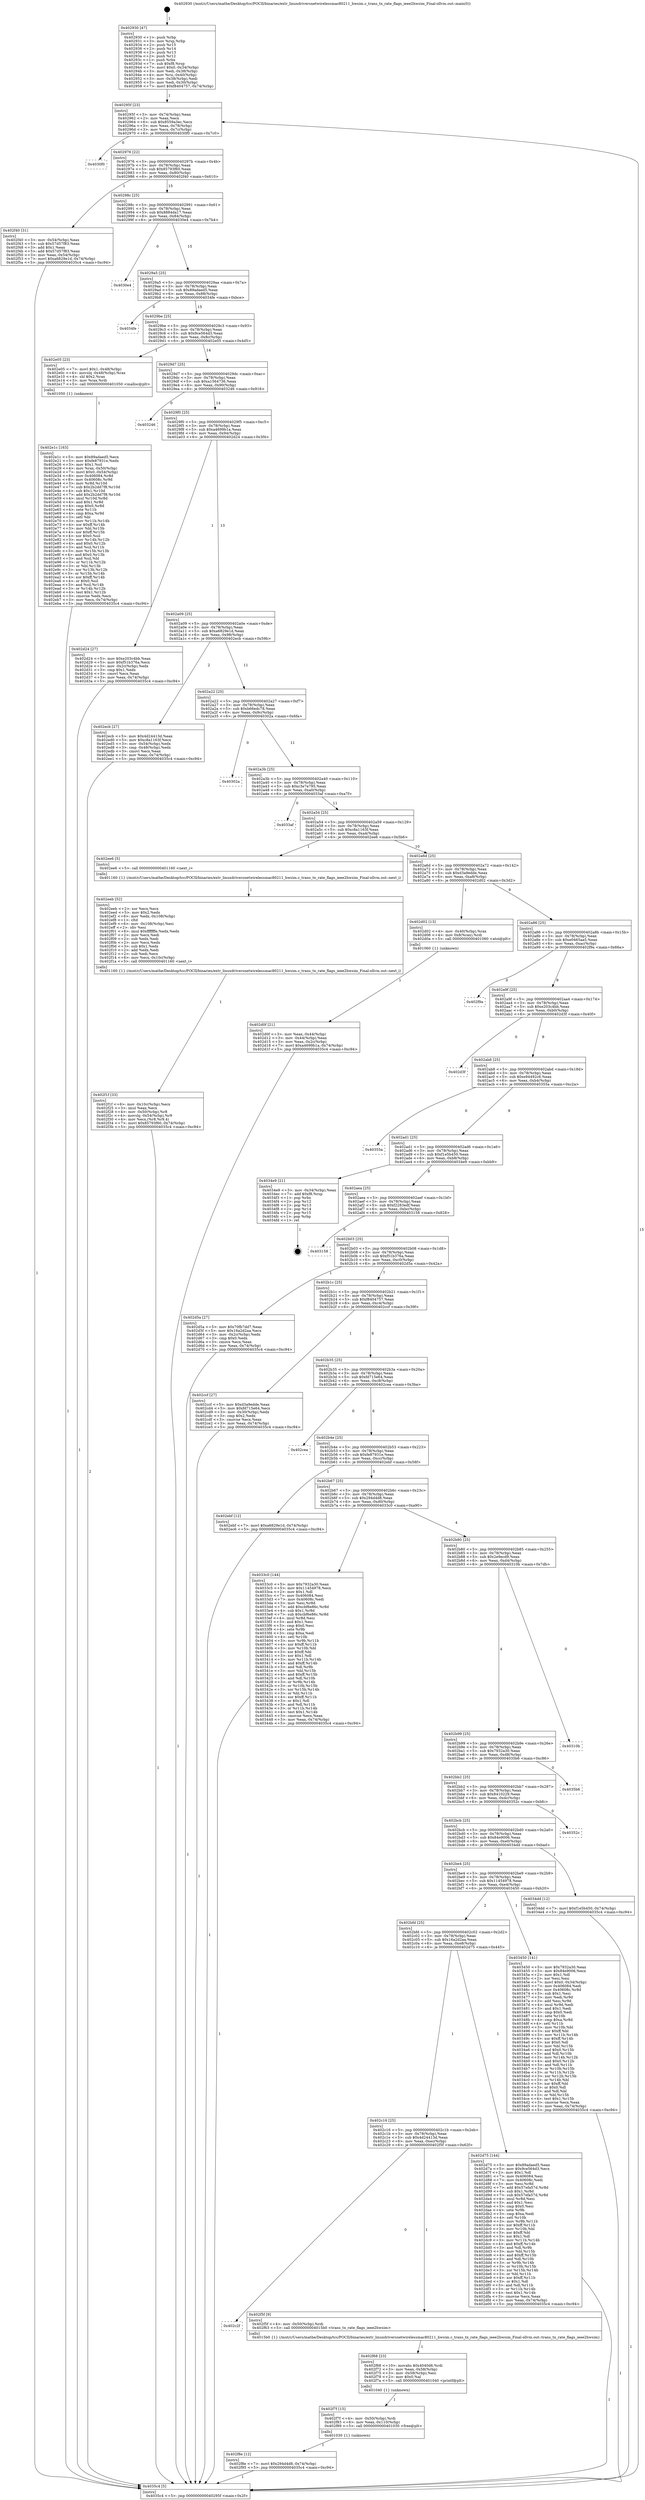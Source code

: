 digraph "0x402930" {
  label = "0x402930 (/mnt/c/Users/mathe/Desktop/tcc/POCII/binaries/extr_linuxdriversnetwirelessmac80211_hwsim.c_trans_tx_rate_flags_ieee2hwsim_Final-ollvm.out::main(0))"
  labelloc = "t"
  node[shape=record]

  Entry [label="",width=0.3,height=0.3,shape=circle,fillcolor=black,style=filled]
  "0x40295f" [label="{
     0x40295f [23]\l
     | [instrs]\l
     &nbsp;&nbsp;0x40295f \<+3\>: mov -0x74(%rbp),%eax\l
     &nbsp;&nbsp;0x402962 \<+2\>: mov %eax,%ecx\l
     &nbsp;&nbsp;0x402964 \<+6\>: sub $0x8559a3ec,%ecx\l
     &nbsp;&nbsp;0x40296a \<+3\>: mov %eax,-0x78(%rbp)\l
     &nbsp;&nbsp;0x40296d \<+3\>: mov %ecx,-0x7c(%rbp)\l
     &nbsp;&nbsp;0x402970 \<+6\>: je 00000000004030f0 \<main+0x7c0\>\l
  }"]
  "0x4030f0" [label="{
     0x4030f0\l
  }", style=dashed]
  "0x402976" [label="{
     0x402976 [22]\l
     | [instrs]\l
     &nbsp;&nbsp;0x402976 \<+5\>: jmp 000000000040297b \<main+0x4b\>\l
     &nbsp;&nbsp;0x40297b \<+3\>: mov -0x78(%rbp),%eax\l
     &nbsp;&nbsp;0x40297e \<+5\>: sub $0x85793f60,%eax\l
     &nbsp;&nbsp;0x402983 \<+3\>: mov %eax,-0x80(%rbp)\l
     &nbsp;&nbsp;0x402986 \<+6\>: je 0000000000402f40 \<main+0x610\>\l
  }"]
  Exit [label="",width=0.3,height=0.3,shape=circle,fillcolor=black,style=filled,peripheries=2]
  "0x402f40" [label="{
     0x402f40 [31]\l
     | [instrs]\l
     &nbsp;&nbsp;0x402f40 \<+3\>: mov -0x54(%rbp),%eax\l
     &nbsp;&nbsp;0x402f43 \<+5\>: sub $0x57d57f83,%eax\l
     &nbsp;&nbsp;0x402f48 \<+3\>: add $0x1,%eax\l
     &nbsp;&nbsp;0x402f4b \<+5\>: add $0x57d57f83,%eax\l
     &nbsp;&nbsp;0x402f50 \<+3\>: mov %eax,-0x54(%rbp)\l
     &nbsp;&nbsp;0x402f53 \<+7\>: movl $0xa6829e1d,-0x74(%rbp)\l
     &nbsp;&nbsp;0x402f5a \<+5\>: jmp 00000000004035c4 \<main+0xc94\>\l
  }"]
  "0x40298c" [label="{
     0x40298c [25]\l
     | [instrs]\l
     &nbsp;&nbsp;0x40298c \<+5\>: jmp 0000000000402991 \<main+0x61\>\l
     &nbsp;&nbsp;0x402991 \<+3\>: mov -0x78(%rbp),%eax\l
     &nbsp;&nbsp;0x402994 \<+5\>: sub $0x8884da17,%eax\l
     &nbsp;&nbsp;0x402999 \<+6\>: mov %eax,-0x84(%rbp)\l
     &nbsp;&nbsp;0x40299f \<+6\>: je 00000000004030e4 \<main+0x7b4\>\l
  }"]
  "0x402f8e" [label="{
     0x402f8e [12]\l
     | [instrs]\l
     &nbsp;&nbsp;0x402f8e \<+7\>: movl $0x294d4d8,-0x74(%rbp)\l
     &nbsp;&nbsp;0x402f95 \<+5\>: jmp 00000000004035c4 \<main+0xc94\>\l
  }"]
  "0x4030e4" [label="{
     0x4030e4\l
  }", style=dashed]
  "0x4029a5" [label="{
     0x4029a5 [25]\l
     | [instrs]\l
     &nbsp;&nbsp;0x4029a5 \<+5\>: jmp 00000000004029aa \<main+0x7a\>\l
     &nbsp;&nbsp;0x4029aa \<+3\>: mov -0x78(%rbp),%eax\l
     &nbsp;&nbsp;0x4029ad \<+5\>: sub $0x89adaed5,%eax\l
     &nbsp;&nbsp;0x4029b2 \<+6\>: mov %eax,-0x88(%rbp)\l
     &nbsp;&nbsp;0x4029b8 \<+6\>: je 00000000004034fe \<main+0xbce\>\l
  }"]
  "0x402f7f" [label="{
     0x402f7f [15]\l
     | [instrs]\l
     &nbsp;&nbsp;0x402f7f \<+4\>: mov -0x50(%rbp),%rdi\l
     &nbsp;&nbsp;0x402f83 \<+6\>: mov %eax,-0x110(%rbp)\l
     &nbsp;&nbsp;0x402f89 \<+5\>: call 0000000000401030 \<free@plt\>\l
     | [calls]\l
     &nbsp;&nbsp;0x401030 \{1\} (unknown)\l
  }"]
  "0x4034fe" [label="{
     0x4034fe\l
  }", style=dashed]
  "0x4029be" [label="{
     0x4029be [25]\l
     | [instrs]\l
     &nbsp;&nbsp;0x4029be \<+5\>: jmp 00000000004029c3 \<main+0x93\>\l
     &nbsp;&nbsp;0x4029c3 \<+3\>: mov -0x78(%rbp),%eax\l
     &nbsp;&nbsp;0x4029c6 \<+5\>: sub $0x9ce564d3,%eax\l
     &nbsp;&nbsp;0x4029cb \<+6\>: mov %eax,-0x8c(%rbp)\l
     &nbsp;&nbsp;0x4029d1 \<+6\>: je 0000000000402e05 \<main+0x4d5\>\l
  }"]
  "0x402f68" [label="{
     0x402f68 [23]\l
     | [instrs]\l
     &nbsp;&nbsp;0x402f68 \<+10\>: movabs $0x4040d6,%rdi\l
     &nbsp;&nbsp;0x402f72 \<+3\>: mov %eax,-0x58(%rbp)\l
     &nbsp;&nbsp;0x402f75 \<+3\>: mov -0x58(%rbp),%esi\l
     &nbsp;&nbsp;0x402f78 \<+2\>: mov $0x0,%al\l
     &nbsp;&nbsp;0x402f7a \<+5\>: call 0000000000401040 \<printf@plt\>\l
     | [calls]\l
     &nbsp;&nbsp;0x401040 \{1\} (unknown)\l
  }"]
  "0x402e05" [label="{
     0x402e05 [23]\l
     | [instrs]\l
     &nbsp;&nbsp;0x402e05 \<+7\>: movl $0x1,-0x48(%rbp)\l
     &nbsp;&nbsp;0x402e0c \<+4\>: movslq -0x48(%rbp),%rax\l
     &nbsp;&nbsp;0x402e10 \<+4\>: shl $0x2,%rax\l
     &nbsp;&nbsp;0x402e14 \<+3\>: mov %rax,%rdi\l
     &nbsp;&nbsp;0x402e17 \<+5\>: call 0000000000401050 \<malloc@plt\>\l
     | [calls]\l
     &nbsp;&nbsp;0x401050 \{1\} (unknown)\l
  }"]
  "0x4029d7" [label="{
     0x4029d7 [25]\l
     | [instrs]\l
     &nbsp;&nbsp;0x4029d7 \<+5\>: jmp 00000000004029dc \<main+0xac\>\l
     &nbsp;&nbsp;0x4029dc \<+3\>: mov -0x78(%rbp),%eax\l
     &nbsp;&nbsp;0x4029df \<+5\>: sub $0xa1564736,%eax\l
     &nbsp;&nbsp;0x4029e4 \<+6\>: mov %eax,-0x90(%rbp)\l
     &nbsp;&nbsp;0x4029ea \<+6\>: je 0000000000403246 \<main+0x916\>\l
  }"]
  "0x402c2f" [label="{
     0x402c2f\l
  }", style=dashed]
  "0x403246" [label="{
     0x403246\l
  }", style=dashed]
  "0x4029f0" [label="{
     0x4029f0 [25]\l
     | [instrs]\l
     &nbsp;&nbsp;0x4029f0 \<+5\>: jmp 00000000004029f5 \<main+0xc5\>\l
     &nbsp;&nbsp;0x4029f5 \<+3\>: mov -0x78(%rbp),%eax\l
     &nbsp;&nbsp;0x4029f8 \<+5\>: sub $0xa4699b1a,%eax\l
     &nbsp;&nbsp;0x4029fd \<+6\>: mov %eax,-0x94(%rbp)\l
     &nbsp;&nbsp;0x402a03 \<+6\>: je 0000000000402d24 \<main+0x3f4\>\l
  }"]
  "0x402f5f" [label="{
     0x402f5f [9]\l
     | [instrs]\l
     &nbsp;&nbsp;0x402f5f \<+4\>: mov -0x50(%rbp),%rdi\l
     &nbsp;&nbsp;0x402f63 \<+5\>: call 00000000004015b0 \<trans_tx_rate_flags_ieee2hwsim\>\l
     | [calls]\l
     &nbsp;&nbsp;0x4015b0 \{1\} (/mnt/c/Users/mathe/Desktop/tcc/POCII/binaries/extr_linuxdriversnetwirelessmac80211_hwsim.c_trans_tx_rate_flags_ieee2hwsim_Final-ollvm.out::trans_tx_rate_flags_ieee2hwsim)\l
  }"]
  "0x402d24" [label="{
     0x402d24 [27]\l
     | [instrs]\l
     &nbsp;&nbsp;0x402d24 \<+5\>: mov $0xe203c4bb,%eax\l
     &nbsp;&nbsp;0x402d29 \<+5\>: mov $0xf51b376a,%ecx\l
     &nbsp;&nbsp;0x402d2e \<+3\>: mov -0x2c(%rbp),%edx\l
     &nbsp;&nbsp;0x402d31 \<+3\>: cmp $0x1,%edx\l
     &nbsp;&nbsp;0x402d34 \<+3\>: cmovl %ecx,%eax\l
     &nbsp;&nbsp;0x402d37 \<+3\>: mov %eax,-0x74(%rbp)\l
     &nbsp;&nbsp;0x402d3a \<+5\>: jmp 00000000004035c4 \<main+0xc94\>\l
  }"]
  "0x402a09" [label="{
     0x402a09 [25]\l
     | [instrs]\l
     &nbsp;&nbsp;0x402a09 \<+5\>: jmp 0000000000402a0e \<main+0xde\>\l
     &nbsp;&nbsp;0x402a0e \<+3\>: mov -0x78(%rbp),%eax\l
     &nbsp;&nbsp;0x402a11 \<+5\>: sub $0xa6829e1d,%eax\l
     &nbsp;&nbsp;0x402a16 \<+6\>: mov %eax,-0x98(%rbp)\l
     &nbsp;&nbsp;0x402a1c \<+6\>: je 0000000000402ecb \<main+0x59b\>\l
  }"]
  "0x402f1f" [label="{
     0x402f1f [33]\l
     | [instrs]\l
     &nbsp;&nbsp;0x402f1f \<+6\>: mov -0x10c(%rbp),%ecx\l
     &nbsp;&nbsp;0x402f25 \<+3\>: imul %eax,%ecx\l
     &nbsp;&nbsp;0x402f28 \<+4\>: mov -0x50(%rbp),%r8\l
     &nbsp;&nbsp;0x402f2c \<+4\>: movslq -0x54(%rbp),%r9\l
     &nbsp;&nbsp;0x402f30 \<+4\>: mov %ecx,(%r8,%r9,4)\l
     &nbsp;&nbsp;0x402f34 \<+7\>: movl $0x85793f60,-0x74(%rbp)\l
     &nbsp;&nbsp;0x402f3b \<+5\>: jmp 00000000004035c4 \<main+0xc94\>\l
  }"]
  "0x402ecb" [label="{
     0x402ecb [27]\l
     | [instrs]\l
     &nbsp;&nbsp;0x402ecb \<+5\>: mov $0x4d24413d,%eax\l
     &nbsp;&nbsp;0x402ed0 \<+5\>: mov $0xc8a1163f,%ecx\l
     &nbsp;&nbsp;0x402ed5 \<+3\>: mov -0x54(%rbp),%edx\l
     &nbsp;&nbsp;0x402ed8 \<+3\>: cmp -0x48(%rbp),%edx\l
     &nbsp;&nbsp;0x402edb \<+3\>: cmovl %ecx,%eax\l
     &nbsp;&nbsp;0x402ede \<+3\>: mov %eax,-0x74(%rbp)\l
     &nbsp;&nbsp;0x402ee1 \<+5\>: jmp 00000000004035c4 \<main+0xc94\>\l
  }"]
  "0x402a22" [label="{
     0x402a22 [25]\l
     | [instrs]\l
     &nbsp;&nbsp;0x402a22 \<+5\>: jmp 0000000000402a27 \<main+0xf7\>\l
     &nbsp;&nbsp;0x402a27 \<+3\>: mov -0x78(%rbp),%eax\l
     &nbsp;&nbsp;0x402a2a \<+5\>: sub $0xb66edc78,%eax\l
     &nbsp;&nbsp;0x402a2f \<+6\>: mov %eax,-0x9c(%rbp)\l
     &nbsp;&nbsp;0x402a35 \<+6\>: je 000000000040302a \<main+0x6fa\>\l
  }"]
  "0x402eeb" [label="{
     0x402eeb [52]\l
     | [instrs]\l
     &nbsp;&nbsp;0x402eeb \<+2\>: xor %ecx,%ecx\l
     &nbsp;&nbsp;0x402eed \<+5\>: mov $0x2,%edx\l
     &nbsp;&nbsp;0x402ef2 \<+6\>: mov %edx,-0x108(%rbp)\l
     &nbsp;&nbsp;0x402ef8 \<+1\>: cltd\l
     &nbsp;&nbsp;0x402ef9 \<+6\>: mov -0x108(%rbp),%esi\l
     &nbsp;&nbsp;0x402eff \<+2\>: idiv %esi\l
     &nbsp;&nbsp;0x402f01 \<+6\>: imul $0xfffffffe,%edx,%edx\l
     &nbsp;&nbsp;0x402f07 \<+2\>: mov %ecx,%edi\l
     &nbsp;&nbsp;0x402f09 \<+2\>: sub %edx,%edi\l
     &nbsp;&nbsp;0x402f0b \<+2\>: mov %ecx,%edx\l
     &nbsp;&nbsp;0x402f0d \<+3\>: sub $0x1,%edx\l
     &nbsp;&nbsp;0x402f10 \<+2\>: add %edx,%edi\l
     &nbsp;&nbsp;0x402f12 \<+2\>: sub %edi,%ecx\l
     &nbsp;&nbsp;0x402f14 \<+6\>: mov %ecx,-0x10c(%rbp)\l
     &nbsp;&nbsp;0x402f1a \<+5\>: call 0000000000401160 \<next_i\>\l
     | [calls]\l
     &nbsp;&nbsp;0x401160 \{1\} (/mnt/c/Users/mathe/Desktop/tcc/POCII/binaries/extr_linuxdriversnetwirelessmac80211_hwsim.c_trans_tx_rate_flags_ieee2hwsim_Final-ollvm.out::next_i)\l
  }"]
  "0x40302a" [label="{
     0x40302a\l
  }", style=dashed]
  "0x402a3b" [label="{
     0x402a3b [25]\l
     | [instrs]\l
     &nbsp;&nbsp;0x402a3b \<+5\>: jmp 0000000000402a40 \<main+0x110\>\l
     &nbsp;&nbsp;0x402a40 \<+3\>: mov -0x78(%rbp),%eax\l
     &nbsp;&nbsp;0x402a43 \<+5\>: sub $0xc3e7e795,%eax\l
     &nbsp;&nbsp;0x402a48 \<+6\>: mov %eax,-0xa0(%rbp)\l
     &nbsp;&nbsp;0x402a4e \<+6\>: je 00000000004033af \<main+0xa7f\>\l
  }"]
  "0x402e1c" [label="{
     0x402e1c [163]\l
     | [instrs]\l
     &nbsp;&nbsp;0x402e1c \<+5\>: mov $0x89adaed5,%ecx\l
     &nbsp;&nbsp;0x402e21 \<+5\>: mov $0xfe87931e,%edx\l
     &nbsp;&nbsp;0x402e26 \<+3\>: mov $0x1,%sil\l
     &nbsp;&nbsp;0x402e29 \<+4\>: mov %rax,-0x50(%rbp)\l
     &nbsp;&nbsp;0x402e2d \<+7\>: movl $0x0,-0x54(%rbp)\l
     &nbsp;&nbsp;0x402e34 \<+8\>: mov 0x406084,%r8d\l
     &nbsp;&nbsp;0x402e3c \<+8\>: mov 0x40608c,%r9d\l
     &nbsp;&nbsp;0x402e44 \<+3\>: mov %r8d,%r10d\l
     &nbsp;&nbsp;0x402e47 \<+7\>: sub $0x2b2dd7f8,%r10d\l
     &nbsp;&nbsp;0x402e4e \<+4\>: sub $0x1,%r10d\l
     &nbsp;&nbsp;0x402e52 \<+7\>: add $0x2b2dd7f8,%r10d\l
     &nbsp;&nbsp;0x402e59 \<+4\>: imul %r10d,%r8d\l
     &nbsp;&nbsp;0x402e5d \<+4\>: and $0x1,%r8d\l
     &nbsp;&nbsp;0x402e61 \<+4\>: cmp $0x0,%r8d\l
     &nbsp;&nbsp;0x402e65 \<+4\>: sete %r11b\l
     &nbsp;&nbsp;0x402e69 \<+4\>: cmp $0xa,%r9d\l
     &nbsp;&nbsp;0x402e6d \<+3\>: setl %bl\l
     &nbsp;&nbsp;0x402e70 \<+3\>: mov %r11b,%r14b\l
     &nbsp;&nbsp;0x402e73 \<+4\>: xor $0xff,%r14b\l
     &nbsp;&nbsp;0x402e77 \<+3\>: mov %bl,%r15b\l
     &nbsp;&nbsp;0x402e7a \<+4\>: xor $0xff,%r15b\l
     &nbsp;&nbsp;0x402e7e \<+4\>: xor $0x0,%sil\l
     &nbsp;&nbsp;0x402e82 \<+3\>: mov %r14b,%r12b\l
     &nbsp;&nbsp;0x402e85 \<+4\>: and $0x0,%r12b\l
     &nbsp;&nbsp;0x402e89 \<+3\>: and %sil,%r11b\l
     &nbsp;&nbsp;0x402e8c \<+3\>: mov %r15b,%r13b\l
     &nbsp;&nbsp;0x402e8f \<+4\>: and $0x0,%r13b\l
     &nbsp;&nbsp;0x402e93 \<+3\>: and %sil,%bl\l
     &nbsp;&nbsp;0x402e96 \<+3\>: or %r11b,%r12b\l
     &nbsp;&nbsp;0x402e99 \<+3\>: or %bl,%r13b\l
     &nbsp;&nbsp;0x402e9c \<+3\>: xor %r13b,%r12b\l
     &nbsp;&nbsp;0x402e9f \<+3\>: or %r15b,%r14b\l
     &nbsp;&nbsp;0x402ea2 \<+4\>: xor $0xff,%r14b\l
     &nbsp;&nbsp;0x402ea6 \<+4\>: or $0x0,%sil\l
     &nbsp;&nbsp;0x402eaa \<+3\>: and %sil,%r14b\l
     &nbsp;&nbsp;0x402ead \<+3\>: or %r14b,%r12b\l
     &nbsp;&nbsp;0x402eb0 \<+4\>: test $0x1,%r12b\l
     &nbsp;&nbsp;0x402eb4 \<+3\>: cmovne %edx,%ecx\l
     &nbsp;&nbsp;0x402eb7 \<+3\>: mov %ecx,-0x74(%rbp)\l
     &nbsp;&nbsp;0x402eba \<+5\>: jmp 00000000004035c4 \<main+0xc94\>\l
  }"]
  "0x4033af" [label="{
     0x4033af\l
  }", style=dashed]
  "0x402a54" [label="{
     0x402a54 [25]\l
     | [instrs]\l
     &nbsp;&nbsp;0x402a54 \<+5\>: jmp 0000000000402a59 \<main+0x129\>\l
     &nbsp;&nbsp;0x402a59 \<+3\>: mov -0x78(%rbp),%eax\l
     &nbsp;&nbsp;0x402a5c \<+5\>: sub $0xc8a1163f,%eax\l
     &nbsp;&nbsp;0x402a61 \<+6\>: mov %eax,-0xa4(%rbp)\l
     &nbsp;&nbsp;0x402a67 \<+6\>: je 0000000000402ee6 \<main+0x5b6\>\l
  }"]
  "0x402c16" [label="{
     0x402c16 [25]\l
     | [instrs]\l
     &nbsp;&nbsp;0x402c16 \<+5\>: jmp 0000000000402c1b \<main+0x2eb\>\l
     &nbsp;&nbsp;0x402c1b \<+3\>: mov -0x78(%rbp),%eax\l
     &nbsp;&nbsp;0x402c1e \<+5\>: sub $0x4d24413d,%eax\l
     &nbsp;&nbsp;0x402c23 \<+6\>: mov %eax,-0xec(%rbp)\l
     &nbsp;&nbsp;0x402c29 \<+6\>: je 0000000000402f5f \<main+0x62f\>\l
  }"]
  "0x402ee6" [label="{
     0x402ee6 [5]\l
     | [instrs]\l
     &nbsp;&nbsp;0x402ee6 \<+5\>: call 0000000000401160 \<next_i\>\l
     | [calls]\l
     &nbsp;&nbsp;0x401160 \{1\} (/mnt/c/Users/mathe/Desktop/tcc/POCII/binaries/extr_linuxdriversnetwirelessmac80211_hwsim.c_trans_tx_rate_flags_ieee2hwsim_Final-ollvm.out::next_i)\l
  }"]
  "0x402a6d" [label="{
     0x402a6d [25]\l
     | [instrs]\l
     &nbsp;&nbsp;0x402a6d \<+5\>: jmp 0000000000402a72 \<main+0x142\>\l
     &nbsp;&nbsp;0x402a72 \<+3\>: mov -0x78(%rbp),%eax\l
     &nbsp;&nbsp;0x402a75 \<+5\>: sub $0xd3a9edde,%eax\l
     &nbsp;&nbsp;0x402a7a \<+6\>: mov %eax,-0xa8(%rbp)\l
     &nbsp;&nbsp;0x402a80 \<+6\>: je 0000000000402d02 \<main+0x3d2\>\l
  }"]
  "0x402d75" [label="{
     0x402d75 [144]\l
     | [instrs]\l
     &nbsp;&nbsp;0x402d75 \<+5\>: mov $0x89adaed5,%eax\l
     &nbsp;&nbsp;0x402d7a \<+5\>: mov $0x9ce564d3,%ecx\l
     &nbsp;&nbsp;0x402d7f \<+2\>: mov $0x1,%dl\l
     &nbsp;&nbsp;0x402d81 \<+7\>: mov 0x406084,%esi\l
     &nbsp;&nbsp;0x402d88 \<+7\>: mov 0x40608c,%edi\l
     &nbsp;&nbsp;0x402d8f \<+3\>: mov %esi,%r8d\l
     &nbsp;&nbsp;0x402d92 \<+7\>: add $0x57efa57d,%r8d\l
     &nbsp;&nbsp;0x402d99 \<+4\>: sub $0x1,%r8d\l
     &nbsp;&nbsp;0x402d9d \<+7\>: sub $0x57efa57d,%r8d\l
     &nbsp;&nbsp;0x402da4 \<+4\>: imul %r8d,%esi\l
     &nbsp;&nbsp;0x402da8 \<+3\>: and $0x1,%esi\l
     &nbsp;&nbsp;0x402dab \<+3\>: cmp $0x0,%esi\l
     &nbsp;&nbsp;0x402dae \<+4\>: sete %r9b\l
     &nbsp;&nbsp;0x402db2 \<+3\>: cmp $0xa,%edi\l
     &nbsp;&nbsp;0x402db5 \<+4\>: setl %r10b\l
     &nbsp;&nbsp;0x402db9 \<+3\>: mov %r9b,%r11b\l
     &nbsp;&nbsp;0x402dbc \<+4\>: xor $0xff,%r11b\l
     &nbsp;&nbsp;0x402dc0 \<+3\>: mov %r10b,%bl\l
     &nbsp;&nbsp;0x402dc3 \<+3\>: xor $0xff,%bl\l
     &nbsp;&nbsp;0x402dc6 \<+3\>: xor $0x1,%dl\l
     &nbsp;&nbsp;0x402dc9 \<+3\>: mov %r11b,%r14b\l
     &nbsp;&nbsp;0x402dcc \<+4\>: and $0xff,%r14b\l
     &nbsp;&nbsp;0x402dd0 \<+3\>: and %dl,%r9b\l
     &nbsp;&nbsp;0x402dd3 \<+3\>: mov %bl,%r15b\l
     &nbsp;&nbsp;0x402dd6 \<+4\>: and $0xff,%r15b\l
     &nbsp;&nbsp;0x402dda \<+3\>: and %dl,%r10b\l
     &nbsp;&nbsp;0x402ddd \<+3\>: or %r9b,%r14b\l
     &nbsp;&nbsp;0x402de0 \<+3\>: or %r10b,%r15b\l
     &nbsp;&nbsp;0x402de3 \<+3\>: xor %r15b,%r14b\l
     &nbsp;&nbsp;0x402de6 \<+3\>: or %bl,%r11b\l
     &nbsp;&nbsp;0x402de9 \<+4\>: xor $0xff,%r11b\l
     &nbsp;&nbsp;0x402ded \<+3\>: or $0x1,%dl\l
     &nbsp;&nbsp;0x402df0 \<+3\>: and %dl,%r11b\l
     &nbsp;&nbsp;0x402df3 \<+3\>: or %r11b,%r14b\l
     &nbsp;&nbsp;0x402df6 \<+4\>: test $0x1,%r14b\l
     &nbsp;&nbsp;0x402dfa \<+3\>: cmovne %ecx,%eax\l
     &nbsp;&nbsp;0x402dfd \<+3\>: mov %eax,-0x74(%rbp)\l
     &nbsp;&nbsp;0x402e00 \<+5\>: jmp 00000000004035c4 \<main+0xc94\>\l
  }"]
  "0x402d02" [label="{
     0x402d02 [13]\l
     | [instrs]\l
     &nbsp;&nbsp;0x402d02 \<+4\>: mov -0x40(%rbp),%rax\l
     &nbsp;&nbsp;0x402d06 \<+4\>: mov 0x8(%rax),%rdi\l
     &nbsp;&nbsp;0x402d0a \<+5\>: call 0000000000401060 \<atoi@plt\>\l
     | [calls]\l
     &nbsp;&nbsp;0x401060 \{1\} (unknown)\l
  }"]
  "0x402a86" [label="{
     0x402a86 [25]\l
     | [instrs]\l
     &nbsp;&nbsp;0x402a86 \<+5\>: jmp 0000000000402a8b \<main+0x15b\>\l
     &nbsp;&nbsp;0x402a8b \<+3\>: mov -0x78(%rbp),%eax\l
     &nbsp;&nbsp;0x402a8e \<+5\>: sub $0xe0465aa5,%eax\l
     &nbsp;&nbsp;0x402a93 \<+6\>: mov %eax,-0xac(%rbp)\l
     &nbsp;&nbsp;0x402a99 \<+6\>: je 0000000000402f9a \<main+0x66a\>\l
  }"]
  "0x402bfd" [label="{
     0x402bfd [25]\l
     | [instrs]\l
     &nbsp;&nbsp;0x402bfd \<+5\>: jmp 0000000000402c02 \<main+0x2d2\>\l
     &nbsp;&nbsp;0x402c02 \<+3\>: mov -0x78(%rbp),%eax\l
     &nbsp;&nbsp;0x402c05 \<+5\>: sub $0x16a2d2aa,%eax\l
     &nbsp;&nbsp;0x402c0a \<+6\>: mov %eax,-0xe8(%rbp)\l
     &nbsp;&nbsp;0x402c10 \<+6\>: je 0000000000402d75 \<main+0x445\>\l
  }"]
  "0x402f9a" [label="{
     0x402f9a\l
  }", style=dashed]
  "0x402a9f" [label="{
     0x402a9f [25]\l
     | [instrs]\l
     &nbsp;&nbsp;0x402a9f \<+5\>: jmp 0000000000402aa4 \<main+0x174\>\l
     &nbsp;&nbsp;0x402aa4 \<+3\>: mov -0x78(%rbp),%eax\l
     &nbsp;&nbsp;0x402aa7 \<+5\>: sub $0xe203c4bb,%eax\l
     &nbsp;&nbsp;0x402aac \<+6\>: mov %eax,-0xb0(%rbp)\l
     &nbsp;&nbsp;0x402ab2 \<+6\>: je 0000000000402d3f \<main+0x40f\>\l
  }"]
  "0x403450" [label="{
     0x403450 [141]\l
     | [instrs]\l
     &nbsp;&nbsp;0x403450 \<+5\>: mov $0x7932a30,%eax\l
     &nbsp;&nbsp;0x403455 \<+5\>: mov $0x84e9006,%ecx\l
     &nbsp;&nbsp;0x40345a \<+2\>: mov $0x1,%dl\l
     &nbsp;&nbsp;0x40345c \<+2\>: xor %esi,%esi\l
     &nbsp;&nbsp;0x40345e \<+7\>: movl $0x0,-0x34(%rbp)\l
     &nbsp;&nbsp;0x403465 \<+7\>: mov 0x406084,%edi\l
     &nbsp;&nbsp;0x40346c \<+8\>: mov 0x40608c,%r8d\l
     &nbsp;&nbsp;0x403474 \<+3\>: sub $0x1,%esi\l
     &nbsp;&nbsp;0x403477 \<+3\>: mov %edi,%r9d\l
     &nbsp;&nbsp;0x40347a \<+3\>: add %esi,%r9d\l
     &nbsp;&nbsp;0x40347d \<+4\>: imul %r9d,%edi\l
     &nbsp;&nbsp;0x403481 \<+3\>: and $0x1,%edi\l
     &nbsp;&nbsp;0x403484 \<+3\>: cmp $0x0,%edi\l
     &nbsp;&nbsp;0x403487 \<+4\>: sete %r10b\l
     &nbsp;&nbsp;0x40348b \<+4\>: cmp $0xa,%r8d\l
     &nbsp;&nbsp;0x40348f \<+4\>: setl %r11b\l
     &nbsp;&nbsp;0x403493 \<+3\>: mov %r10b,%bl\l
     &nbsp;&nbsp;0x403496 \<+3\>: xor $0xff,%bl\l
     &nbsp;&nbsp;0x403499 \<+3\>: mov %r11b,%r14b\l
     &nbsp;&nbsp;0x40349c \<+4\>: xor $0xff,%r14b\l
     &nbsp;&nbsp;0x4034a0 \<+3\>: xor $0x0,%dl\l
     &nbsp;&nbsp;0x4034a3 \<+3\>: mov %bl,%r15b\l
     &nbsp;&nbsp;0x4034a6 \<+4\>: and $0x0,%r15b\l
     &nbsp;&nbsp;0x4034aa \<+3\>: and %dl,%r10b\l
     &nbsp;&nbsp;0x4034ad \<+3\>: mov %r14b,%r12b\l
     &nbsp;&nbsp;0x4034b0 \<+4\>: and $0x0,%r12b\l
     &nbsp;&nbsp;0x4034b4 \<+3\>: and %dl,%r11b\l
     &nbsp;&nbsp;0x4034b7 \<+3\>: or %r10b,%r15b\l
     &nbsp;&nbsp;0x4034ba \<+3\>: or %r11b,%r12b\l
     &nbsp;&nbsp;0x4034bd \<+3\>: xor %r12b,%r15b\l
     &nbsp;&nbsp;0x4034c0 \<+3\>: or %r14b,%bl\l
     &nbsp;&nbsp;0x4034c3 \<+3\>: xor $0xff,%bl\l
     &nbsp;&nbsp;0x4034c6 \<+3\>: or $0x0,%dl\l
     &nbsp;&nbsp;0x4034c9 \<+2\>: and %dl,%bl\l
     &nbsp;&nbsp;0x4034cb \<+3\>: or %bl,%r15b\l
     &nbsp;&nbsp;0x4034ce \<+4\>: test $0x1,%r15b\l
     &nbsp;&nbsp;0x4034d2 \<+3\>: cmovne %ecx,%eax\l
     &nbsp;&nbsp;0x4034d5 \<+3\>: mov %eax,-0x74(%rbp)\l
     &nbsp;&nbsp;0x4034d8 \<+5\>: jmp 00000000004035c4 \<main+0xc94\>\l
  }"]
  "0x402d3f" [label="{
     0x402d3f\l
  }", style=dashed]
  "0x402ab8" [label="{
     0x402ab8 [25]\l
     | [instrs]\l
     &nbsp;&nbsp;0x402ab8 \<+5\>: jmp 0000000000402abd \<main+0x18d\>\l
     &nbsp;&nbsp;0x402abd \<+3\>: mov -0x78(%rbp),%eax\l
     &nbsp;&nbsp;0x402ac0 \<+5\>: sub $0xe94492c6,%eax\l
     &nbsp;&nbsp;0x402ac5 \<+6\>: mov %eax,-0xb4(%rbp)\l
     &nbsp;&nbsp;0x402acb \<+6\>: je 000000000040355a \<main+0xc2a\>\l
  }"]
  "0x402be4" [label="{
     0x402be4 [25]\l
     | [instrs]\l
     &nbsp;&nbsp;0x402be4 \<+5\>: jmp 0000000000402be9 \<main+0x2b9\>\l
     &nbsp;&nbsp;0x402be9 \<+3\>: mov -0x78(%rbp),%eax\l
     &nbsp;&nbsp;0x402bec \<+5\>: sub $0x11454978,%eax\l
     &nbsp;&nbsp;0x402bf1 \<+6\>: mov %eax,-0xe4(%rbp)\l
     &nbsp;&nbsp;0x402bf7 \<+6\>: je 0000000000403450 \<main+0xb20\>\l
  }"]
  "0x40355a" [label="{
     0x40355a\l
  }", style=dashed]
  "0x402ad1" [label="{
     0x402ad1 [25]\l
     | [instrs]\l
     &nbsp;&nbsp;0x402ad1 \<+5\>: jmp 0000000000402ad6 \<main+0x1a6\>\l
     &nbsp;&nbsp;0x402ad6 \<+3\>: mov -0x78(%rbp),%eax\l
     &nbsp;&nbsp;0x402ad9 \<+5\>: sub $0xf1e5b450,%eax\l
     &nbsp;&nbsp;0x402ade \<+6\>: mov %eax,-0xb8(%rbp)\l
     &nbsp;&nbsp;0x402ae4 \<+6\>: je 00000000004034e9 \<main+0xbb9\>\l
  }"]
  "0x4034dd" [label="{
     0x4034dd [12]\l
     | [instrs]\l
     &nbsp;&nbsp;0x4034dd \<+7\>: movl $0xf1e5b450,-0x74(%rbp)\l
     &nbsp;&nbsp;0x4034e4 \<+5\>: jmp 00000000004035c4 \<main+0xc94\>\l
  }"]
  "0x4034e9" [label="{
     0x4034e9 [21]\l
     | [instrs]\l
     &nbsp;&nbsp;0x4034e9 \<+3\>: mov -0x34(%rbp),%eax\l
     &nbsp;&nbsp;0x4034ec \<+7\>: add $0xf8,%rsp\l
     &nbsp;&nbsp;0x4034f3 \<+1\>: pop %rbx\l
     &nbsp;&nbsp;0x4034f4 \<+2\>: pop %r12\l
     &nbsp;&nbsp;0x4034f6 \<+2\>: pop %r13\l
     &nbsp;&nbsp;0x4034f8 \<+2\>: pop %r14\l
     &nbsp;&nbsp;0x4034fa \<+2\>: pop %r15\l
     &nbsp;&nbsp;0x4034fc \<+1\>: pop %rbp\l
     &nbsp;&nbsp;0x4034fd \<+1\>: ret\l
  }"]
  "0x402aea" [label="{
     0x402aea [25]\l
     | [instrs]\l
     &nbsp;&nbsp;0x402aea \<+5\>: jmp 0000000000402aef \<main+0x1bf\>\l
     &nbsp;&nbsp;0x402aef \<+3\>: mov -0x78(%rbp),%eax\l
     &nbsp;&nbsp;0x402af2 \<+5\>: sub $0xf2283edf,%eax\l
     &nbsp;&nbsp;0x402af7 \<+6\>: mov %eax,-0xbc(%rbp)\l
     &nbsp;&nbsp;0x402afd \<+6\>: je 0000000000403158 \<main+0x828\>\l
  }"]
  "0x402bcb" [label="{
     0x402bcb [25]\l
     | [instrs]\l
     &nbsp;&nbsp;0x402bcb \<+5\>: jmp 0000000000402bd0 \<main+0x2a0\>\l
     &nbsp;&nbsp;0x402bd0 \<+3\>: mov -0x78(%rbp),%eax\l
     &nbsp;&nbsp;0x402bd3 \<+5\>: sub $0x84e9006,%eax\l
     &nbsp;&nbsp;0x402bd8 \<+6\>: mov %eax,-0xe0(%rbp)\l
     &nbsp;&nbsp;0x402bde \<+6\>: je 00000000004034dd \<main+0xbad\>\l
  }"]
  "0x403158" [label="{
     0x403158\l
  }", style=dashed]
  "0x402b03" [label="{
     0x402b03 [25]\l
     | [instrs]\l
     &nbsp;&nbsp;0x402b03 \<+5\>: jmp 0000000000402b08 \<main+0x1d8\>\l
     &nbsp;&nbsp;0x402b08 \<+3\>: mov -0x78(%rbp),%eax\l
     &nbsp;&nbsp;0x402b0b \<+5\>: sub $0xf51b376a,%eax\l
     &nbsp;&nbsp;0x402b10 \<+6\>: mov %eax,-0xc0(%rbp)\l
     &nbsp;&nbsp;0x402b16 \<+6\>: je 0000000000402d5a \<main+0x42a\>\l
  }"]
  "0x40352c" [label="{
     0x40352c\l
  }", style=dashed]
  "0x402d5a" [label="{
     0x402d5a [27]\l
     | [instrs]\l
     &nbsp;&nbsp;0x402d5a \<+5\>: mov $0x70fb7dd7,%eax\l
     &nbsp;&nbsp;0x402d5f \<+5\>: mov $0x16a2d2aa,%ecx\l
     &nbsp;&nbsp;0x402d64 \<+3\>: mov -0x2c(%rbp),%edx\l
     &nbsp;&nbsp;0x402d67 \<+3\>: cmp $0x0,%edx\l
     &nbsp;&nbsp;0x402d6a \<+3\>: cmove %ecx,%eax\l
     &nbsp;&nbsp;0x402d6d \<+3\>: mov %eax,-0x74(%rbp)\l
     &nbsp;&nbsp;0x402d70 \<+5\>: jmp 00000000004035c4 \<main+0xc94\>\l
  }"]
  "0x402b1c" [label="{
     0x402b1c [25]\l
     | [instrs]\l
     &nbsp;&nbsp;0x402b1c \<+5\>: jmp 0000000000402b21 \<main+0x1f1\>\l
     &nbsp;&nbsp;0x402b21 \<+3\>: mov -0x78(%rbp),%eax\l
     &nbsp;&nbsp;0x402b24 \<+5\>: sub $0xf8404757,%eax\l
     &nbsp;&nbsp;0x402b29 \<+6\>: mov %eax,-0xc4(%rbp)\l
     &nbsp;&nbsp;0x402b2f \<+6\>: je 0000000000402ccf \<main+0x39f\>\l
  }"]
  "0x402bb2" [label="{
     0x402bb2 [25]\l
     | [instrs]\l
     &nbsp;&nbsp;0x402bb2 \<+5\>: jmp 0000000000402bb7 \<main+0x287\>\l
     &nbsp;&nbsp;0x402bb7 \<+3\>: mov -0x78(%rbp),%eax\l
     &nbsp;&nbsp;0x402bba \<+5\>: sub $0x8410229,%eax\l
     &nbsp;&nbsp;0x402bbf \<+6\>: mov %eax,-0xdc(%rbp)\l
     &nbsp;&nbsp;0x402bc5 \<+6\>: je 000000000040352c \<main+0xbfc\>\l
  }"]
  "0x402ccf" [label="{
     0x402ccf [27]\l
     | [instrs]\l
     &nbsp;&nbsp;0x402ccf \<+5\>: mov $0xd3a9edde,%eax\l
     &nbsp;&nbsp;0x402cd4 \<+5\>: mov $0xfd715e64,%ecx\l
     &nbsp;&nbsp;0x402cd9 \<+3\>: mov -0x30(%rbp),%edx\l
     &nbsp;&nbsp;0x402cdc \<+3\>: cmp $0x2,%edx\l
     &nbsp;&nbsp;0x402cdf \<+3\>: cmovne %ecx,%eax\l
     &nbsp;&nbsp;0x402ce2 \<+3\>: mov %eax,-0x74(%rbp)\l
     &nbsp;&nbsp;0x402ce5 \<+5\>: jmp 00000000004035c4 \<main+0xc94\>\l
  }"]
  "0x402b35" [label="{
     0x402b35 [25]\l
     | [instrs]\l
     &nbsp;&nbsp;0x402b35 \<+5\>: jmp 0000000000402b3a \<main+0x20a\>\l
     &nbsp;&nbsp;0x402b3a \<+3\>: mov -0x78(%rbp),%eax\l
     &nbsp;&nbsp;0x402b3d \<+5\>: sub $0xfd715e64,%eax\l
     &nbsp;&nbsp;0x402b42 \<+6\>: mov %eax,-0xc8(%rbp)\l
     &nbsp;&nbsp;0x402b48 \<+6\>: je 0000000000402cea \<main+0x3ba\>\l
  }"]
  "0x4035c4" [label="{
     0x4035c4 [5]\l
     | [instrs]\l
     &nbsp;&nbsp;0x4035c4 \<+5\>: jmp 000000000040295f \<main+0x2f\>\l
  }"]
  "0x402930" [label="{
     0x402930 [47]\l
     | [instrs]\l
     &nbsp;&nbsp;0x402930 \<+1\>: push %rbp\l
     &nbsp;&nbsp;0x402931 \<+3\>: mov %rsp,%rbp\l
     &nbsp;&nbsp;0x402934 \<+2\>: push %r15\l
     &nbsp;&nbsp;0x402936 \<+2\>: push %r14\l
     &nbsp;&nbsp;0x402938 \<+2\>: push %r13\l
     &nbsp;&nbsp;0x40293a \<+2\>: push %r12\l
     &nbsp;&nbsp;0x40293c \<+1\>: push %rbx\l
     &nbsp;&nbsp;0x40293d \<+7\>: sub $0xf8,%rsp\l
     &nbsp;&nbsp;0x402944 \<+7\>: movl $0x0,-0x34(%rbp)\l
     &nbsp;&nbsp;0x40294b \<+3\>: mov %edi,-0x38(%rbp)\l
     &nbsp;&nbsp;0x40294e \<+4\>: mov %rsi,-0x40(%rbp)\l
     &nbsp;&nbsp;0x402952 \<+3\>: mov -0x38(%rbp),%edi\l
     &nbsp;&nbsp;0x402955 \<+3\>: mov %edi,-0x30(%rbp)\l
     &nbsp;&nbsp;0x402958 \<+7\>: movl $0xf8404757,-0x74(%rbp)\l
  }"]
  "0x402d0f" [label="{
     0x402d0f [21]\l
     | [instrs]\l
     &nbsp;&nbsp;0x402d0f \<+3\>: mov %eax,-0x44(%rbp)\l
     &nbsp;&nbsp;0x402d12 \<+3\>: mov -0x44(%rbp),%eax\l
     &nbsp;&nbsp;0x402d15 \<+3\>: mov %eax,-0x2c(%rbp)\l
     &nbsp;&nbsp;0x402d18 \<+7\>: movl $0xa4699b1a,-0x74(%rbp)\l
     &nbsp;&nbsp;0x402d1f \<+5\>: jmp 00000000004035c4 \<main+0xc94\>\l
  }"]
  "0x4035b6" [label="{
     0x4035b6\l
  }", style=dashed]
  "0x402cea" [label="{
     0x402cea\l
  }", style=dashed]
  "0x402b4e" [label="{
     0x402b4e [25]\l
     | [instrs]\l
     &nbsp;&nbsp;0x402b4e \<+5\>: jmp 0000000000402b53 \<main+0x223\>\l
     &nbsp;&nbsp;0x402b53 \<+3\>: mov -0x78(%rbp),%eax\l
     &nbsp;&nbsp;0x402b56 \<+5\>: sub $0xfe87931e,%eax\l
     &nbsp;&nbsp;0x402b5b \<+6\>: mov %eax,-0xcc(%rbp)\l
     &nbsp;&nbsp;0x402b61 \<+6\>: je 0000000000402ebf \<main+0x58f\>\l
  }"]
  "0x402b99" [label="{
     0x402b99 [25]\l
     | [instrs]\l
     &nbsp;&nbsp;0x402b99 \<+5\>: jmp 0000000000402b9e \<main+0x26e\>\l
     &nbsp;&nbsp;0x402b9e \<+3\>: mov -0x78(%rbp),%eax\l
     &nbsp;&nbsp;0x402ba1 \<+5\>: sub $0x7932a30,%eax\l
     &nbsp;&nbsp;0x402ba6 \<+6\>: mov %eax,-0xd8(%rbp)\l
     &nbsp;&nbsp;0x402bac \<+6\>: je 00000000004035b6 \<main+0xc86\>\l
  }"]
  "0x402ebf" [label="{
     0x402ebf [12]\l
     | [instrs]\l
     &nbsp;&nbsp;0x402ebf \<+7\>: movl $0xa6829e1d,-0x74(%rbp)\l
     &nbsp;&nbsp;0x402ec6 \<+5\>: jmp 00000000004035c4 \<main+0xc94\>\l
  }"]
  "0x402b67" [label="{
     0x402b67 [25]\l
     | [instrs]\l
     &nbsp;&nbsp;0x402b67 \<+5\>: jmp 0000000000402b6c \<main+0x23c\>\l
     &nbsp;&nbsp;0x402b6c \<+3\>: mov -0x78(%rbp),%eax\l
     &nbsp;&nbsp;0x402b6f \<+5\>: sub $0x294d4d8,%eax\l
     &nbsp;&nbsp;0x402b74 \<+6\>: mov %eax,-0xd0(%rbp)\l
     &nbsp;&nbsp;0x402b7a \<+6\>: je 00000000004033c0 \<main+0xa90\>\l
  }"]
  "0x40310b" [label="{
     0x40310b\l
  }", style=dashed]
  "0x4033c0" [label="{
     0x4033c0 [144]\l
     | [instrs]\l
     &nbsp;&nbsp;0x4033c0 \<+5\>: mov $0x7932a30,%eax\l
     &nbsp;&nbsp;0x4033c5 \<+5\>: mov $0x11454978,%ecx\l
     &nbsp;&nbsp;0x4033ca \<+2\>: mov $0x1,%dl\l
     &nbsp;&nbsp;0x4033cc \<+7\>: mov 0x406084,%esi\l
     &nbsp;&nbsp;0x4033d3 \<+7\>: mov 0x40608c,%edi\l
     &nbsp;&nbsp;0x4033da \<+3\>: mov %esi,%r8d\l
     &nbsp;&nbsp;0x4033dd \<+7\>: add $0xcbf6e86c,%r8d\l
     &nbsp;&nbsp;0x4033e4 \<+4\>: sub $0x1,%r8d\l
     &nbsp;&nbsp;0x4033e8 \<+7\>: sub $0xcbf6e86c,%r8d\l
     &nbsp;&nbsp;0x4033ef \<+4\>: imul %r8d,%esi\l
     &nbsp;&nbsp;0x4033f3 \<+3\>: and $0x1,%esi\l
     &nbsp;&nbsp;0x4033f6 \<+3\>: cmp $0x0,%esi\l
     &nbsp;&nbsp;0x4033f9 \<+4\>: sete %r9b\l
     &nbsp;&nbsp;0x4033fd \<+3\>: cmp $0xa,%edi\l
     &nbsp;&nbsp;0x403400 \<+4\>: setl %r10b\l
     &nbsp;&nbsp;0x403404 \<+3\>: mov %r9b,%r11b\l
     &nbsp;&nbsp;0x403407 \<+4\>: xor $0xff,%r11b\l
     &nbsp;&nbsp;0x40340b \<+3\>: mov %r10b,%bl\l
     &nbsp;&nbsp;0x40340e \<+3\>: xor $0xff,%bl\l
     &nbsp;&nbsp;0x403411 \<+3\>: xor $0x1,%dl\l
     &nbsp;&nbsp;0x403414 \<+3\>: mov %r11b,%r14b\l
     &nbsp;&nbsp;0x403417 \<+4\>: and $0xff,%r14b\l
     &nbsp;&nbsp;0x40341b \<+3\>: and %dl,%r9b\l
     &nbsp;&nbsp;0x40341e \<+3\>: mov %bl,%r15b\l
     &nbsp;&nbsp;0x403421 \<+4\>: and $0xff,%r15b\l
     &nbsp;&nbsp;0x403425 \<+3\>: and %dl,%r10b\l
     &nbsp;&nbsp;0x403428 \<+3\>: or %r9b,%r14b\l
     &nbsp;&nbsp;0x40342b \<+3\>: or %r10b,%r15b\l
     &nbsp;&nbsp;0x40342e \<+3\>: xor %r15b,%r14b\l
     &nbsp;&nbsp;0x403431 \<+3\>: or %bl,%r11b\l
     &nbsp;&nbsp;0x403434 \<+4\>: xor $0xff,%r11b\l
     &nbsp;&nbsp;0x403438 \<+3\>: or $0x1,%dl\l
     &nbsp;&nbsp;0x40343b \<+3\>: and %dl,%r11b\l
     &nbsp;&nbsp;0x40343e \<+3\>: or %r11b,%r14b\l
     &nbsp;&nbsp;0x403441 \<+4\>: test $0x1,%r14b\l
     &nbsp;&nbsp;0x403445 \<+3\>: cmovne %ecx,%eax\l
     &nbsp;&nbsp;0x403448 \<+3\>: mov %eax,-0x74(%rbp)\l
     &nbsp;&nbsp;0x40344b \<+5\>: jmp 00000000004035c4 \<main+0xc94\>\l
  }"]
  "0x402b80" [label="{
     0x402b80 [25]\l
     | [instrs]\l
     &nbsp;&nbsp;0x402b80 \<+5\>: jmp 0000000000402b85 \<main+0x255\>\l
     &nbsp;&nbsp;0x402b85 \<+3\>: mov -0x78(%rbp),%eax\l
     &nbsp;&nbsp;0x402b88 \<+5\>: sub $0x2e9ecd9,%eax\l
     &nbsp;&nbsp;0x402b8d \<+6\>: mov %eax,-0xd4(%rbp)\l
     &nbsp;&nbsp;0x402b93 \<+6\>: je 000000000040310b \<main+0x7db\>\l
  }"]
  Entry -> "0x402930" [label=" 1"]
  "0x40295f" -> "0x4030f0" [label=" 0"]
  "0x40295f" -> "0x402976" [label=" 16"]
  "0x4034e9" -> Exit [label=" 1"]
  "0x402976" -> "0x402f40" [label=" 1"]
  "0x402976" -> "0x40298c" [label=" 15"]
  "0x4034dd" -> "0x4035c4" [label=" 1"]
  "0x40298c" -> "0x4030e4" [label=" 0"]
  "0x40298c" -> "0x4029a5" [label=" 15"]
  "0x403450" -> "0x4035c4" [label=" 1"]
  "0x4029a5" -> "0x4034fe" [label=" 0"]
  "0x4029a5" -> "0x4029be" [label=" 15"]
  "0x4033c0" -> "0x4035c4" [label=" 1"]
  "0x4029be" -> "0x402e05" [label=" 1"]
  "0x4029be" -> "0x4029d7" [label=" 14"]
  "0x402f8e" -> "0x4035c4" [label=" 1"]
  "0x4029d7" -> "0x403246" [label=" 0"]
  "0x4029d7" -> "0x4029f0" [label=" 14"]
  "0x402f7f" -> "0x402f8e" [label=" 1"]
  "0x4029f0" -> "0x402d24" [label=" 1"]
  "0x4029f0" -> "0x402a09" [label=" 13"]
  "0x402f68" -> "0x402f7f" [label=" 1"]
  "0x402a09" -> "0x402ecb" [label=" 2"]
  "0x402a09" -> "0x402a22" [label=" 11"]
  "0x402c16" -> "0x402c2f" [label=" 0"]
  "0x402a22" -> "0x40302a" [label=" 0"]
  "0x402a22" -> "0x402a3b" [label=" 11"]
  "0x402c16" -> "0x402f5f" [label=" 1"]
  "0x402a3b" -> "0x4033af" [label=" 0"]
  "0x402a3b" -> "0x402a54" [label=" 11"]
  "0x402f5f" -> "0x402f68" [label=" 1"]
  "0x402a54" -> "0x402ee6" [label=" 1"]
  "0x402a54" -> "0x402a6d" [label=" 10"]
  "0x402f40" -> "0x4035c4" [label=" 1"]
  "0x402a6d" -> "0x402d02" [label=" 1"]
  "0x402a6d" -> "0x402a86" [label=" 9"]
  "0x402f1f" -> "0x4035c4" [label=" 1"]
  "0x402a86" -> "0x402f9a" [label=" 0"]
  "0x402a86" -> "0x402a9f" [label=" 9"]
  "0x402ee6" -> "0x402eeb" [label=" 1"]
  "0x402a9f" -> "0x402d3f" [label=" 0"]
  "0x402a9f" -> "0x402ab8" [label=" 9"]
  "0x402ecb" -> "0x4035c4" [label=" 2"]
  "0x402ab8" -> "0x40355a" [label=" 0"]
  "0x402ab8" -> "0x402ad1" [label=" 9"]
  "0x402e1c" -> "0x4035c4" [label=" 1"]
  "0x402ad1" -> "0x4034e9" [label=" 1"]
  "0x402ad1" -> "0x402aea" [label=" 8"]
  "0x402e05" -> "0x402e1c" [label=" 1"]
  "0x402aea" -> "0x403158" [label=" 0"]
  "0x402aea" -> "0x402b03" [label=" 8"]
  "0x402bfd" -> "0x402c16" [label=" 1"]
  "0x402b03" -> "0x402d5a" [label=" 1"]
  "0x402b03" -> "0x402b1c" [label=" 7"]
  "0x402bfd" -> "0x402d75" [label=" 1"]
  "0x402b1c" -> "0x402ccf" [label=" 1"]
  "0x402b1c" -> "0x402b35" [label=" 6"]
  "0x402ccf" -> "0x4035c4" [label=" 1"]
  "0x402930" -> "0x40295f" [label=" 1"]
  "0x4035c4" -> "0x40295f" [label=" 15"]
  "0x402d02" -> "0x402d0f" [label=" 1"]
  "0x402d0f" -> "0x4035c4" [label=" 1"]
  "0x402d24" -> "0x4035c4" [label=" 1"]
  "0x402d5a" -> "0x4035c4" [label=" 1"]
  "0x402be4" -> "0x402bfd" [label=" 2"]
  "0x402b35" -> "0x402cea" [label=" 0"]
  "0x402b35" -> "0x402b4e" [label=" 6"]
  "0x402be4" -> "0x403450" [label=" 1"]
  "0x402b4e" -> "0x402ebf" [label=" 1"]
  "0x402b4e" -> "0x402b67" [label=" 5"]
  "0x402bcb" -> "0x402be4" [label=" 3"]
  "0x402b67" -> "0x4033c0" [label=" 1"]
  "0x402b67" -> "0x402b80" [label=" 4"]
  "0x402bcb" -> "0x4034dd" [label=" 1"]
  "0x402b80" -> "0x40310b" [label=" 0"]
  "0x402b80" -> "0x402b99" [label=" 4"]
  "0x402ebf" -> "0x4035c4" [label=" 1"]
  "0x402b99" -> "0x4035b6" [label=" 0"]
  "0x402b99" -> "0x402bb2" [label=" 4"]
  "0x402eeb" -> "0x402f1f" [label=" 1"]
  "0x402bb2" -> "0x40352c" [label=" 0"]
  "0x402bb2" -> "0x402bcb" [label=" 4"]
  "0x402d75" -> "0x4035c4" [label=" 1"]
}
